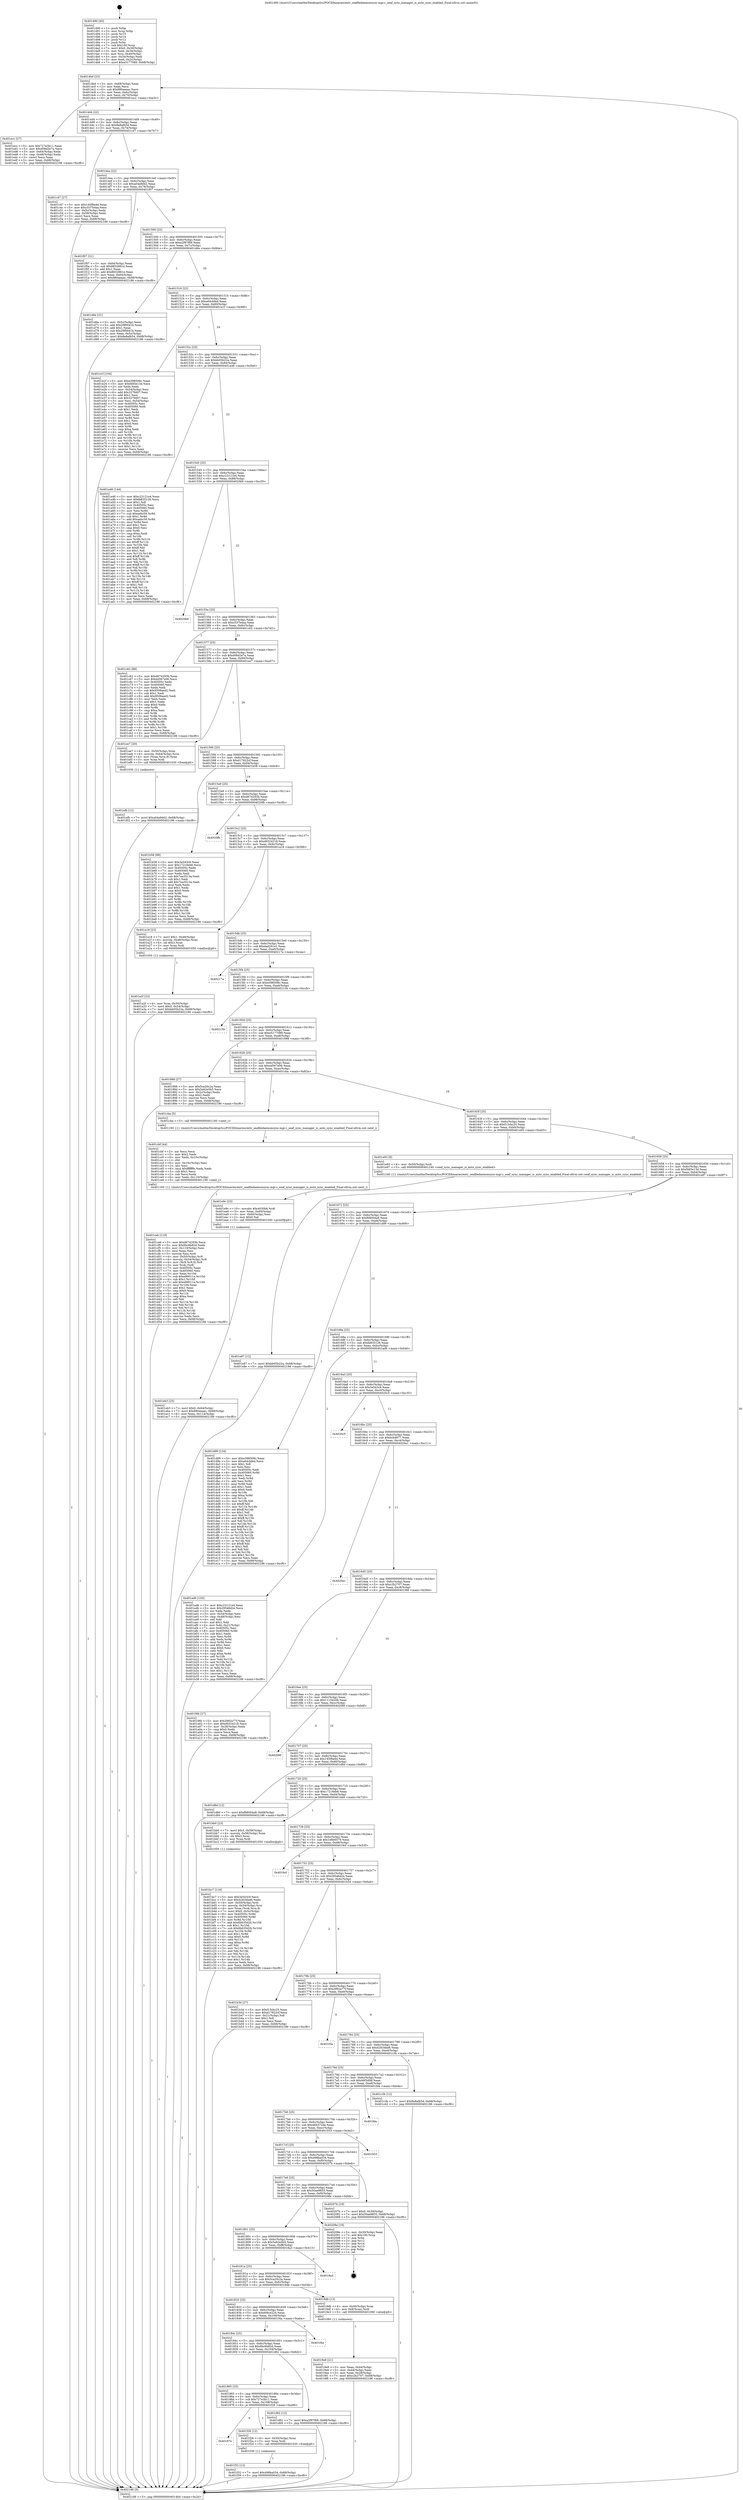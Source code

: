 digraph "0x401490" {
  label = "0x401490 (/mnt/c/Users/mathe/Desktop/tcc/POCII/binaries/extr_seafiledaemonsync-mgr.c_seaf_sync_manager_is_auto_sync_enabled_Final-ollvm.out::main(0))"
  labelloc = "t"
  node[shape=record]

  Entry [label="",width=0.3,height=0.3,shape=circle,fillcolor=black,style=filled]
  "0x4014bd" [label="{
     0x4014bd [23]\l
     | [instrs]\l
     &nbsp;&nbsp;0x4014bd \<+3\>: mov -0x68(%rbp),%eax\l
     &nbsp;&nbsp;0x4014c0 \<+2\>: mov %eax,%ecx\l
     &nbsp;&nbsp;0x4014c2 \<+6\>: sub $0x880aeaac,%ecx\l
     &nbsp;&nbsp;0x4014c8 \<+3\>: mov %eax,-0x6c(%rbp)\l
     &nbsp;&nbsp;0x4014cb \<+3\>: mov %ecx,-0x70(%rbp)\l
     &nbsp;&nbsp;0x4014ce \<+6\>: je 0000000000401ecc \<main+0xa3c\>\l
  }"]
  "0x401ecc" [label="{
     0x401ecc [27]\l
     | [instrs]\l
     &nbsp;&nbsp;0x401ecc \<+5\>: mov $0x727e3b11,%eax\l
     &nbsp;&nbsp;0x401ed1 \<+5\>: mov $0xd08d2e7a,%ecx\l
     &nbsp;&nbsp;0x401ed6 \<+3\>: mov -0x64(%rbp),%edx\l
     &nbsp;&nbsp;0x401ed9 \<+3\>: cmp -0x48(%rbp),%edx\l
     &nbsp;&nbsp;0x401edc \<+3\>: cmovl %ecx,%eax\l
     &nbsp;&nbsp;0x401edf \<+3\>: mov %eax,-0x68(%rbp)\l
     &nbsp;&nbsp;0x401ee2 \<+5\>: jmp 0000000000402186 \<main+0xcf6\>\l
  }"]
  "0x4014d4" [label="{
     0x4014d4 [22]\l
     | [instrs]\l
     &nbsp;&nbsp;0x4014d4 \<+5\>: jmp 00000000004014d9 \<main+0x49\>\l
     &nbsp;&nbsp;0x4014d9 \<+3\>: mov -0x6c(%rbp),%eax\l
     &nbsp;&nbsp;0x4014dc \<+5\>: sub $0x8e8afb54,%eax\l
     &nbsp;&nbsp;0x4014e1 \<+3\>: mov %eax,-0x74(%rbp)\l
     &nbsp;&nbsp;0x4014e4 \<+6\>: je 0000000000401c47 \<main+0x7b7\>\l
  }"]
  Exit [label="",width=0.3,height=0.3,shape=circle,fillcolor=black,style=filled,peripheries=2]
  "0x401c47" [label="{
     0x401c47 [27]\l
     | [instrs]\l
     &nbsp;&nbsp;0x401c47 \<+5\>: mov $0x145f9a4d,%eax\l
     &nbsp;&nbsp;0x401c4c \<+5\>: mov $0xc537b4aa,%ecx\l
     &nbsp;&nbsp;0x401c51 \<+3\>: mov -0x5c(%rbp),%edx\l
     &nbsp;&nbsp;0x401c54 \<+3\>: cmp -0x58(%rbp),%edx\l
     &nbsp;&nbsp;0x401c57 \<+3\>: cmovl %ecx,%eax\l
     &nbsp;&nbsp;0x401c5a \<+3\>: mov %eax,-0x68(%rbp)\l
     &nbsp;&nbsp;0x401c5d \<+5\>: jmp 0000000000402186 \<main+0xcf6\>\l
  }"]
  "0x4014ea" [label="{
     0x4014ea [22]\l
     | [instrs]\l
     &nbsp;&nbsp;0x4014ea \<+5\>: jmp 00000000004014ef \<main+0x5f\>\l
     &nbsp;&nbsp;0x4014ef \<+3\>: mov -0x6c(%rbp),%eax\l
     &nbsp;&nbsp;0x4014f2 \<+5\>: sub $0xa04a9d42,%eax\l
     &nbsp;&nbsp;0x4014f7 \<+3\>: mov %eax,-0x78(%rbp)\l
     &nbsp;&nbsp;0x4014fa \<+6\>: je 0000000000401f07 \<main+0xa77\>\l
  }"]
  "0x401f32" [label="{
     0x401f32 [12]\l
     | [instrs]\l
     &nbsp;&nbsp;0x401f32 \<+7\>: movl $0x498ba034,-0x68(%rbp)\l
     &nbsp;&nbsp;0x401f39 \<+5\>: jmp 0000000000402186 \<main+0xcf6\>\l
  }"]
  "0x401f07" [label="{
     0x401f07 [31]\l
     | [instrs]\l
     &nbsp;&nbsp;0x401f07 \<+3\>: mov -0x64(%rbp),%eax\l
     &nbsp;&nbsp;0x401f0a \<+5\>: sub $0x8832861e,%eax\l
     &nbsp;&nbsp;0x401f0f \<+3\>: add $0x1,%eax\l
     &nbsp;&nbsp;0x401f12 \<+5\>: add $0x8832861e,%eax\l
     &nbsp;&nbsp;0x401f17 \<+3\>: mov %eax,-0x64(%rbp)\l
     &nbsp;&nbsp;0x401f1a \<+7\>: movl $0x880aeaac,-0x68(%rbp)\l
     &nbsp;&nbsp;0x401f21 \<+5\>: jmp 0000000000402186 \<main+0xcf6\>\l
  }"]
  "0x401500" [label="{
     0x401500 [22]\l
     | [instrs]\l
     &nbsp;&nbsp;0x401500 \<+5\>: jmp 0000000000401505 \<main+0x75\>\l
     &nbsp;&nbsp;0x401505 \<+3\>: mov -0x6c(%rbp),%eax\l
     &nbsp;&nbsp;0x401508 \<+5\>: sub $0xa2f97f69,%eax\l
     &nbsp;&nbsp;0x40150d \<+3\>: mov %eax,-0x7c(%rbp)\l
     &nbsp;&nbsp;0x401510 \<+6\>: je 0000000000401d6e \<main+0x8de\>\l
  }"]
  "0x40187e" [label="{
     0x40187e\l
  }", style=dashed]
  "0x401d6e" [label="{
     0x401d6e [31]\l
     | [instrs]\l
     &nbsp;&nbsp;0x401d6e \<+3\>: mov -0x5c(%rbp),%eax\l
     &nbsp;&nbsp;0x401d71 \<+5\>: add $0x29f0041b,%eax\l
     &nbsp;&nbsp;0x401d76 \<+3\>: add $0x1,%eax\l
     &nbsp;&nbsp;0x401d79 \<+5\>: sub $0x29f0041b,%eax\l
     &nbsp;&nbsp;0x401d7e \<+3\>: mov %eax,-0x5c(%rbp)\l
     &nbsp;&nbsp;0x401d81 \<+7\>: movl $0x8e8afb54,-0x68(%rbp)\l
     &nbsp;&nbsp;0x401d88 \<+5\>: jmp 0000000000402186 \<main+0xcf6\>\l
  }"]
  "0x401516" [label="{
     0x401516 [22]\l
     | [instrs]\l
     &nbsp;&nbsp;0x401516 \<+5\>: jmp 000000000040151b \<main+0x8b\>\l
     &nbsp;&nbsp;0x40151b \<+3\>: mov -0x6c(%rbp),%eax\l
     &nbsp;&nbsp;0x40151e \<+5\>: sub $0xa64cbfed,%eax\l
     &nbsp;&nbsp;0x401523 \<+3\>: mov %eax,-0x80(%rbp)\l
     &nbsp;&nbsp;0x401526 \<+6\>: je 0000000000401e1f \<main+0x98f\>\l
  }"]
  "0x401f26" [label="{
     0x401f26 [12]\l
     | [instrs]\l
     &nbsp;&nbsp;0x401f26 \<+4\>: mov -0x50(%rbp),%rax\l
     &nbsp;&nbsp;0x401f2a \<+3\>: mov %rax,%rdi\l
     &nbsp;&nbsp;0x401f2d \<+5\>: call 0000000000401030 \<free@plt\>\l
     | [calls]\l
     &nbsp;&nbsp;0x401030 \{1\} (unknown)\l
  }"]
  "0x401e1f" [label="{
     0x401e1f [104]\l
     | [instrs]\l
     &nbsp;&nbsp;0x401e1f \<+5\>: mov $0xe398508c,%eax\l
     &nbsp;&nbsp;0x401e24 \<+5\>: mov $0xf485e13d,%ecx\l
     &nbsp;&nbsp;0x401e29 \<+2\>: xor %edx,%edx\l
     &nbsp;&nbsp;0x401e2b \<+3\>: mov -0x54(%rbp),%esi\l
     &nbsp;&nbsp;0x401e2e \<+6\>: add $0x3276607,%esi\l
     &nbsp;&nbsp;0x401e34 \<+3\>: add $0x1,%esi\l
     &nbsp;&nbsp;0x401e37 \<+6\>: sub $0x3276607,%esi\l
     &nbsp;&nbsp;0x401e3d \<+3\>: mov %esi,-0x54(%rbp)\l
     &nbsp;&nbsp;0x401e40 \<+7\>: mov 0x40505c,%esi\l
     &nbsp;&nbsp;0x401e47 \<+7\>: mov 0x405060,%edi\l
     &nbsp;&nbsp;0x401e4e \<+3\>: sub $0x1,%edx\l
     &nbsp;&nbsp;0x401e51 \<+3\>: mov %esi,%r8d\l
     &nbsp;&nbsp;0x401e54 \<+3\>: add %edx,%r8d\l
     &nbsp;&nbsp;0x401e57 \<+4\>: imul %r8d,%esi\l
     &nbsp;&nbsp;0x401e5b \<+3\>: and $0x1,%esi\l
     &nbsp;&nbsp;0x401e5e \<+3\>: cmp $0x0,%esi\l
     &nbsp;&nbsp;0x401e61 \<+4\>: sete %r9b\l
     &nbsp;&nbsp;0x401e65 \<+3\>: cmp $0xa,%edi\l
     &nbsp;&nbsp;0x401e68 \<+4\>: setl %r10b\l
     &nbsp;&nbsp;0x401e6c \<+3\>: mov %r9b,%r11b\l
     &nbsp;&nbsp;0x401e6f \<+3\>: and %r10b,%r11b\l
     &nbsp;&nbsp;0x401e72 \<+3\>: xor %r10b,%r9b\l
     &nbsp;&nbsp;0x401e75 \<+3\>: or %r9b,%r11b\l
     &nbsp;&nbsp;0x401e78 \<+4\>: test $0x1,%r11b\l
     &nbsp;&nbsp;0x401e7c \<+3\>: cmovne %ecx,%eax\l
     &nbsp;&nbsp;0x401e7f \<+3\>: mov %eax,-0x68(%rbp)\l
     &nbsp;&nbsp;0x401e82 \<+5\>: jmp 0000000000402186 \<main+0xcf6\>\l
  }"]
  "0x40152c" [label="{
     0x40152c [25]\l
     | [instrs]\l
     &nbsp;&nbsp;0x40152c \<+5\>: jmp 0000000000401531 \<main+0xa1\>\l
     &nbsp;&nbsp;0x401531 \<+3\>: mov -0x6c(%rbp),%eax\l
     &nbsp;&nbsp;0x401534 \<+5\>: sub $0xbb05b22a,%eax\l
     &nbsp;&nbsp;0x401539 \<+6\>: mov %eax,-0x84(%rbp)\l
     &nbsp;&nbsp;0x40153f \<+6\>: je 0000000000401a46 \<main+0x5b6\>\l
  }"]
  "0x401efb" [label="{
     0x401efb [12]\l
     | [instrs]\l
     &nbsp;&nbsp;0x401efb \<+7\>: movl $0xa04a9d42,-0x68(%rbp)\l
     &nbsp;&nbsp;0x401f02 \<+5\>: jmp 0000000000402186 \<main+0xcf6\>\l
  }"]
  "0x401a46" [label="{
     0x401a46 [144]\l
     | [instrs]\l
     &nbsp;&nbsp;0x401a46 \<+5\>: mov $0xc23121e4,%eax\l
     &nbsp;&nbsp;0x401a4b \<+5\>: mov $0xfa835128,%ecx\l
     &nbsp;&nbsp;0x401a50 \<+2\>: mov $0x1,%dl\l
     &nbsp;&nbsp;0x401a52 \<+7\>: mov 0x40505c,%esi\l
     &nbsp;&nbsp;0x401a59 \<+7\>: mov 0x405060,%edi\l
     &nbsp;&nbsp;0x401a60 \<+3\>: mov %esi,%r8d\l
     &nbsp;&nbsp;0x401a63 \<+7\>: sub $0xaebc59,%r8d\l
     &nbsp;&nbsp;0x401a6a \<+4\>: sub $0x1,%r8d\l
     &nbsp;&nbsp;0x401a6e \<+7\>: add $0xaebc59,%r8d\l
     &nbsp;&nbsp;0x401a75 \<+4\>: imul %r8d,%esi\l
     &nbsp;&nbsp;0x401a79 \<+3\>: and $0x1,%esi\l
     &nbsp;&nbsp;0x401a7c \<+3\>: cmp $0x0,%esi\l
     &nbsp;&nbsp;0x401a7f \<+4\>: sete %r9b\l
     &nbsp;&nbsp;0x401a83 \<+3\>: cmp $0xa,%edi\l
     &nbsp;&nbsp;0x401a86 \<+4\>: setl %r10b\l
     &nbsp;&nbsp;0x401a8a \<+3\>: mov %r9b,%r11b\l
     &nbsp;&nbsp;0x401a8d \<+4\>: xor $0xff,%r11b\l
     &nbsp;&nbsp;0x401a91 \<+3\>: mov %r10b,%bl\l
     &nbsp;&nbsp;0x401a94 \<+3\>: xor $0xff,%bl\l
     &nbsp;&nbsp;0x401a97 \<+3\>: xor $0x1,%dl\l
     &nbsp;&nbsp;0x401a9a \<+3\>: mov %r11b,%r14b\l
     &nbsp;&nbsp;0x401a9d \<+4\>: and $0xff,%r14b\l
     &nbsp;&nbsp;0x401aa1 \<+3\>: and %dl,%r9b\l
     &nbsp;&nbsp;0x401aa4 \<+3\>: mov %bl,%r15b\l
     &nbsp;&nbsp;0x401aa7 \<+4\>: and $0xff,%r15b\l
     &nbsp;&nbsp;0x401aab \<+3\>: and %dl,%r10b\l
     &nbsp;&nbsp;0x401aae \<+3\>: or %r9b,%r14b\l
     &nbsp;&nbsp;0x401ab1 \<+3\>: or %r10b,%r15b\l
     &nbsp;&nbsp;0x401ab4 \<+3\>: xor %r15b,%r14b\l
     &nbsp;&nbsp;0x401ab7 \<+3\>: or %bl,%r11b\l
     &nbsp;&nbsp;0x401aba \<+4\>: xor $0xff,%r11b\l
     &nbsp;&nbsp;0x401abe \<+3\>: or $0x1,%dl\l
     &nbsp;&nbsp;0x401ac1 \<+3\>: and %dl,%r11b\l
     &nbsp;&nbsp;0x401ac4 \<+3\>: or %r11b,%r14b\l
     &nbsp;&nbsp;0x401ac7 \<+4\>: test $0x1,%r14b\l
     &nbsp;&nbsp;0x401acb \<+3\>: cmovne %ecx,%eax\l
     &nbsp;&nbsp;0x401ace \<+3\>: mov %eax,-0x68(%rbp)\l
     &nbsp;&nbsp;0x401ad1 \<+5\>: jmp 0000000000402186 \<main+0xcf6\>\l
  }"]
  "0x401545" [label="{
     0x401545 [25]\l
     | [instrs]\l
     &nbsp;&nbsp;0x401545 \<+5\>: jmp 000000000040154a \<main+0xba\>\l
     &nbsp;&nbsp;0x40154a \<+3\>: mov -0x6c(%rbp),%eax\l
     &nbsp;&nbsp;0x40154d \<+5\>: sub $0xc23121e4,%eax\l
     &nbsp;&nbsp;0x401552 \<+6\>: mov %eax,-0x88(%rbp)\l
     &nbsp;&nbsp;0x401558 \<+6\>: je 00000000004020b9 \<main+0xc29\>\l
  }"]
  "0x401eb3" [label="{
     0x401eb3 [25]\l
     | [instrs]\l
     &nbsp;&nbsp;0x401eb3 \<+7\>: movl $0x0,-0x64(%rbp)\l
     &nbsp;&nbsp;0x401eba \<+7\>: movl $0x880aeaac,-0x68(%rbp)\l
     &nbsp;&nbsp;0x401ec1 \<+6\>: mov %eax,-0x114(%rbp)\l
     &nbsp;&nbsp;0x401ec7 \<+5\>: jmp 0000000000402186 \<main+0xcf6\>\l
  }"]
  "0x4020b9" [label="{
     0x4020b9\l
  }", style=dashed]
  "0x40155e" [label="{
     0x40155e [25]\l
     | [instrs]\l
     &nbsp;&nbsp;0x40155e \<+5\>: jmp 0000000000401563 \<main+0xd3\>\l
     &nbsp;&nbsp;0x401563 \<+3\>: mov -0x6c(%rbp),%eax\l
     &nbsp;&nbsp;0x401566 \<+5\>: sub $0xc537b4aa,%eax\l
     &nbsp;&nbsp;0x40156b \<+6\>: mov %eax,-0x8c(%rbp)\l
     &nbsp;&nbsp;0x401571 \<+6\>: je 0000000000401c62 \<main+0x7d2\>\l
  }"]
  "0x401e9c" [label="{
     0x401e9c [23]\l
     | [instrs]\l
     &nbsp;&nbsp;0x401e9c \<+10\>: movabs $0x4030b6,%rdi\l
     &nbsp;&nbsp;0x401ea6 \<+3\>: mov %eax,-0x60(%rbp)\l
     &nbsp;&nbsp;0x401ea9 \<+3\>: mov -0x60(%rbp),%esi\l
     &nbsp;&nbsp;0x401eac \<+2\>: mov $0x0,%al\l
     &nbsp;&nbsp;0x401eae \<+5\>: call 0000000000401040 \<printf@plt\>\l
     | [calls]\l
     &nbsp;&nbsp;0x401040 \{1\} (unknown)\l
  }"]
  "0x401c62" [label="{
     0x401c62 [88]\l
     | [instrs]\l
     &nbsp;&nbsp;0x401c62 \<+5\>: mov $0xd674293b,%eax\l
     &nbsp;&nbsp;0x401c67 \<+5\>: mov $0xed567e06,%ecx\l
     &nbsp;&nbsp;0x401c6c \<+7\>: mov 0x40505c,%edx\l
     &nbsp;&nbsp;0x401c73 \<+7\>: mov 0x405060,%esi\l
     &nbsp;&nbsp;0x401c7a \<+2\>: mov %edx,%edi\l
     &nbsp;&nbsp;0x401c7c \<+6\>: sub $0x9508aed2,%edi\l
     &nbsp;&nbsp;0x401c82 \<+3\>: sub $0x1,%edi\l
     &nbsp;&nbsp;0x401c85 \<+6\>: add $0x9508aed2,%edi\l
     &nbsp;&nbsp;0x401c8b \<+3\>: imul %edi,%edx\l
     &nbsp;&nbsp;0x401c8e \<+3\>: and $0x1,%edx\l
     &nbsp;&nbsp;0x401c91 \<+3\>: cmp $0x0,%edx\l
     &nbsp;&nbsp;0x401c94 \<+4\>: sete %r8b\l
     &nbsp;&nbsp;0x401c98 \<+3\>: cmp $0xa,%esi\l
     &nbsp;&nbsp;0x401c9b \<+4\>: setl %r9b\l
     &nbsp;&nbsp;0x401c9f \<+3\>: mov %r8b,%r10b\l
     &nbsp;&nbsp;0x401ca2 \<+3\>: and %r9b,%r10b\l
     &nbsp;&nbsp;0x401ca5 \<+3\>: xor %r9b,%r8b\l
     &nbsp;&nbsp;0x401ca8 \<+3\>: or %r8b,%r10b\l
     &nbsp;&nbsp;0x401cab \<+4\>: test $0x1,%r10b\l
     &nbsp;&nbsp;0x401caf \<+3\>: cmovne %ecx,%eax\l
     &nbsp;&nbsp;0x401cb2 \<+3\>: mov %eax,-0x68(%rbp)\l
     &nbsp;&nbsp;0x401cb5 \<+5\>: jmp 0000000000402186 \<main+0xcf6\>\l
  }"]
  "0x401577" [label="{
     0x401577 [25]\l
     | [instrs]\l
     &nbsp;&nbsp;0x401577 \<+5\>: jmp 000000000040157c \<main+0xec\>\l
     &nbsp;&nbsp;0x40157c \<+3\>: mov -0x6c(%rbp),%eax\l
     &nbsp;&nbsp;0x40157f \<+5\>: sub $0xd08d2e7a,%eax\l
     &nbsp;&nbsp;0x401584 \<+6\>: mov %eax,-0x90(%rbp)\l
     &nbsp;&nbsp;0x40158a \<+6\>: je 0000000000401ee7 \<main+0xa57\>\l
  }"]
  "0x401865" [label="{
     0x401865 [25]\l
     | [instrs]\l
     &nbsp;&nbsp;0x401865 \<+5\>: jmp 000000000040186a \<main+0x3da\>\l
     &nbsp;&nbsp;0x40186a \<+3\>: mov -0x6c(%rbp),%eax\l
     &nbsp;&nbsp;0x40186d \<+5\>: sub $0x727e3b11,%eax\l
     &nbsp;&nbsp;0x401872 \<+6\>: mov %eax,-0x108(%rbp)\l
     &nbsp;&nbsp;0x401878 \<+6\>: je 0000000000401f26 \<main+0xa96\>\l
  }"]
  "0x401ee7" [label="{
     0x401ee7 [20]\l
     | [instrs]\l
     &nbsp;&nbsp;0x401ee7 \<+4\>: mov -0x50(%rbp),%rax\l
     &nbsp;&nbsp;0x401eeb \<+4\>: movslq -0x64(%rbp),%rcx\l
     &nbsp;&nbsp;0x401eef \<+4\>: mov (%rax,%rcx,8),%rax\l
     &nbsp;&nbsp;0x401ef3 \<+3\>: mov %rax,%rdi\l
     &nbsp;&nbsp;0x401ef6 \<+5\>: call 0000000000401030 \<free@plt\>\l
     | [calls]\l
     &nbsp;&nbsp;0x401030 \{1\} (unknown)\l
  }"]
  "0x401590" [label="{
     0x401590 [25]\l
     | [instrs]\l
     &nbsp;&nbsp;0x401590 \<+5\>: jmp 0000000000401595 \<main+0x105\>\l
     &nbsp;&nbsp;0x401595 \<+3\>: mov -0x6c(%rbp),%eax\l
     &nbsp;&nbsp;0x401598 \<+5\>: sub $0xd17822cf,%eax\l
     &nbsp;&nbsp;0x40159d \<+6\>: mov %eax,-0x94(%rbp)\l
     &nbsp;&nbsp;0x4015a3 \<+6\>: je 0000000000401b58 \<main+0x6c8\>\l
  }"]
  "0x401d62" [label="{
     0x401d62 [12]\l
     | [instrs]\l
     &nbsp;&nbsp;0x401d62 \<+7\>: movl $0xa2f97f69,-0x68(%rbp)\l
     &nbsp;&nbsp;0x401d69 \<+5\>: jmp 0000000000402186 \<main+0xcf6\>\l
  }"]
  "0x401b58" [label="{
     0x401b58 [88]\l
     | [instrs]\l
     &nbsp;&nbsp;0x401b58 \<+5\>: mov $0x3e543c9,%eax\l
     &nbsp;&nbsp;0x401b5d \<+5\>: mov $0x17216eb6,%ecx\l
     &nbsp;&nbsp;0x401b62 \<+7\>: mov 0x40505c,%edx\l
     &nbsp;&nbsp;0x401b69 \<+7\>: mov 0x405060,%esi\l
     &nbsp;&nbsp;0x401b70 \<+2\>: mov %edx,%edi\l
     &nbsp;&nbsp;0x401b72 \<+6\>: sub $0x7ea3513a,%edi\l
     &nbsp;&nbsp;0x401b78 \<+3\>: sub $0x1,%edi\l
     &nbsp;&nbsp;0x401b7b \<+6\>: add $0x7ea3513a,%edi\l
     &nbsp;&nbsp;0x401b81 \<+3\>: imul %edi,%edx\l
     &nbsp;&nbsp;0x401b84 \<+3\>: and $0x1,%edx\l
     &nbsp;&nbsp;0x401b87 \<+3\>: cmp $0x0,%edx\l
     &nbsp;&nbsp;0x401b8a \<+4\>: sete %r8b\l
     &nbsp;&nbsp;0x401b8e \<+3\>: cmp $0xa,%esi\l
     &nbsp;&nbsp;0x401b91 \<+4\>: setl %r9b\l
     &nbsp;&nbsp;0x401b95 \<+3\>: mov %r8b,%r10b\l
     &nbsp;&nbsp;0x401b98 \<+3\>: and %r9b,%r10b\l
     &nbsp;&nbsp;0x401b9b \<+3\>: xor %r9b,%r8b\l
     &nbsp;&nbsp;0x401b9e \<+3\>: or %r8b,%r10b\l
     &nbsp;&nbsp;0x401ba1 \<+4\>: test $0x1,%r10b\l
     &nbsp;&nbsp;0x401ba5 \<+3\>: cmovne %ecx,%eax\l
     &nbsp;&nbsp;0x401ba8 \<+3\>: mov %eax,-0x68(%rbp)\l
     &nbsp;&nbsp;0x401bab \<+5\>: jmp 0000000000402186 \<main+0xcf6\>\l
  }"]
  "0x4015a9" [label="{
     0x4015a9 [25]\l
     | [instrs]\l
     &nbsp;&nbsp;0x4015a9 \<+5\>: jmp 00000000004015ae \<main+0x11e\>\l
     &nbsp;&nbsp;0x4015ae \<+3\>: mov -0x6c(%rbp),%eax\l
     &nbsp;&nbsp;0x4015b1 \<+5\>: sub $0xd674293b,%eax\l
     &nbsp;&nbsp;0x4015b6 \<+6\>: mov %eax,-0x98(%rbp)\l
     &nbsp;&nbsp;0x4015bc \<+6\>: je 00000000004020fb \<main+0xc6b\>\l
  }"]
  "0x40184c" [label="{
     0x40184c [25]\l
     | [instrs]\l
     &nbsp;&nbsp;0x40184c \<+5\>: jmp 0000000000401851 \<main+0x3c1\>\l
     &nbsp;&nbsp;0x401851 \<+3\>: mov -0x6c(%rbp),%eax\l
     &nbsp;&nbsp;0x401854 \<+5\>: sub $0x6bc6b82d,%eax\l
     &nbsp;&nbsp;0x401859 \<+6\>: mov %eax,-0x104(%rbp)\l
     &nbsp;&nbsp;0x40185f \<+6\>: je 0000000000401d62 \<main+0x8d2\>\l
  }"]
  "0x4020fb" [label="{
     0x4020fb\l
  }", style=dashed]
  "0x4015c2" [label="{
     0x4015c2 [25]\l
     | [instrs]\l
     &nbsp;&nbsp;0x4015c2 \<+5\>: jmp 00000000004015c7 \<main+0x137\>\l
     &nbsp;&nbsp;0x4015c7 \<+3\>: mov -0x6c(%rbp),%eax\l
     &nbsp;&nbsp;0x4015ca \<+5\>: sub $0xd9324218,%eax\l
     &nbsp;&nbsp;0x4015cf \<+6\>: mov %eax,-0x9c(%rbp)\l
     &nbsp;&nbsp;0x4015d5 \<+6\>: je 0000000000401a18 \<main+0x588\>\l
  }"]
  "0x401f4a" [label="{
     0x401f4a\l
  }", style=dashed]
  "0x401a18" [label="{
     0x401a18 [23]\l
     | [instrs]\l
     &nbsp;&nbsp;0x401a18 \<+7\>: movl $0x1,-0x48(%rbp)\l
     &nbsp;&nbsp;0x401a1f \<+4\>: movslq -0x48(%rbp),%rax\l
     &nbsp;&nbsp;0x401a23 \<+4\>: shl $0x3,%rax\l
     &nbsp;&nbsp;0x401a27 \<+3\>: mov %rax,%rdi\l
     &nbsp;&nbsp;0x401a2a \<+5\>: call 0000000000401050 \<malloc@plt\>\l
     | [calls]\l
     &nbsp;&nbsp;0x401050 \{1\} (unknown)\l
  }"]
  "0x4015db" [label="{
     0x4015db [25]\l
     | [instrs]\l
     &nbsp;&nbsp;0x4015db \<+5\>: jmp 00000000004015e0 \<main+0x150\>\l
     &nbsp;&nbsp;0x4015e0 \<+3\>: mov -0x6c(%rbp),%eax\l
     &nbsp;&nbsp;0x4015e3 \<+5\>: sub $0xdad291e1,%eax\l
     &nbsp;&nbsp;0x4015e8 \<+6\>: mov %eax,-0xa0(%rbp)\l
     &nbsp;&nbsp;0x4015ee \<+6\>: je 000000000040217a \<main+0xcea\>\l
  }"]
  "0x401ceb" [label="{
     0x401ceb [119]\l
     | [instrs]\l
     &nbsp;&nbsp;0x401ceb \<+5\>: mov $0xd674293b,%ecx\l
     &nbsp;&nbsp;0x401cf0 \<+5\>: mov $0x6bc6b82d,%edx\l
     &nbsp;&nbsp;0x401cf5 \<+6\>: mov -0x110(%rbp),%esi\l
     &nbsp;&nbsp;0x401cfb \<+3\>: imul %eax,%esi\l
     &nbsp;&nbsp;0x401cfe \<+3\>: movslq %esi,%rdi\l
     &nbsp;&nbsp;0x401d01 \<+4\>: mov -0x50(%rbp),%r8\l
     &nbsp;&nbsp;0x401d05 \<+4\>: movslq -0x54(%rbp),%r9\l
     &nbsp;&nbsp;0x401d09 \<+4\>: mov (%r8,%r9,8),%r8\l
     &nbsp;&nbsp;0x401d0d \<+3\>: mov %rdi,(%r8)\l
     &nbsp;&nbsp;0x401d10 \<+7\>: mov 0x40505c,%eax\l
     &nbsp;&nbsp;0x401d17 \<+7\>: mov 0x405060,%esi\l
     &nbsp;&nbsp;0x401d1e \<+3\>: mov %eax,%r10d\l
     &nbsp;&nbsp;0x401d21 \<+7\>: sub $0xe99011a,%r10d\l
     &nbsp;&nbsp;0x401d28 \<+4\>: sub $0x1,%r10d\l
     &nbsp;&nbsp;0x401d2c \<+7\>: add $0xe99011a,%r10d\l
     &nbsp;&nbsp;0x401d33 \<+4\>: imul %r10d,%eax\l
     &nbsp;&nbsp;0x401d37 \<+3\>: and $0x1,%eax\l
     &nbsp;&nbsp;0x401d3a \<+3\>: cmp $0x0,%eax\l
     &nbsp;&nbsp;0x401d3d \<+4\>: sete %r11b\l
     &nbsp;&nbsp;0x401d41 \<+3\>: cmp $0xa,%esi\l
     &nbsp;&nbsp;0x401d44 \<+3\>: setl %bl\l
     &nbsp;&nbsp;0x401d47 \<+3\>: mov %r11b,%r14b\l
     &nbsp;&nbsp;0x401d4a \<+3\>: and %bl,%r14b\l
     &nbsp;&nbsp;0x401d4d \<+3\>: xor %bl,%r11b\l
     &nbsp;&nbsp;0x401d50 \<+3\>: or %r11b,%r14b\l
     &nbsp;&nbsp;0x401d53 \<+4\>: test $0x1,%r14b\l
     &nbsp;&nbsp;0x401d57 \<+3\>: cmovne %edx,%ecx\l
     &nbsp;&nbsp;0x401d5a \<+3\>: mov %ecx,-0x68(%rbp)\l
     &nbsp;&nbsp;0x401d5d \<+5\>: jmp 0000000000402186 \<main+0xcf6\>\l
  }"]
  "0x40217a" [label="{
     0x40217a\l
  }", style=dashed]
  "0x4015f4" [label="{
     0x4015f4 [25]\l
     | [instrs]\l
     &nbsp;&nbsp;0x4015f4 \<+5\>: jmp 00000000004015f9 \<main+0x169\>\l
     &nbsp;&nbsp;0x4015f9 \<+3\>: mov -0x6c(%rbp),%eax\l
     &nbsp;&nbsp;0x4015fc \<+5\>: sub $0xe398508c,%eax\l
     &nbsp;&nbsp;0x401601 \<+6\>: mov %eax,-0xa4(%rbp)\l
     &nbsp;&nbsp;0x401607 \<+6\>: je 000000000040215b \<main+0xccb\>\l
  }"]
  "0x401cbf" [label="{
     0x401cbf [44]\l
     | [instrs]\l
     &nbsp;&nbsp;0x401cbf \<+2\>: xor %ecx,%ecx\l
     &nbsp;&nbsp;0x401cc1 \<+5\>: mov $0x2,%edx\l
     &nbsp;&nbsp;0x401cc6 \<+6\>: mov %edx,-0x10c(%rbp)\l
     &nbsp;&nbsp;0x401ccc \<+1\>: cltd\l
     &nbsp;&nbsp;0x401ccd \<+6\>: mov -0x10c(%rbp),%esi\l
     &nbsp;&nbsp;0x401cd3 \<+2\>: idiv %esi\l
     &nbsp;&nbsp;0x401cd5 \<+6\>: imul $0xfffffffe,%edx,%edx\l
     &nbsp;&nbsp;0x401cdb \<+3\>: sub $0x1,%ecx\l
     &nbsp;&nbsp;0x401cde \<+2\>: sub %ecx,%edx\l
     &nbsp;&nbsp;0x401ce0 \<+6\>: mov %edx,-0x110(%rbp)\l
     &nbsp;&nbsp;0x401ce6 \<+5\>: call 0000000000401160 \<next_i\>\l
     | [calls]\l
     &nbsp;&nbsp;0x401160 \{1\} (/mnt/c/Users/mathe/Desktop/tcc/POCII/binaries/extr_seafiledaemonsync-mgr.c_seaf_sync_manager_is_auto_sync_enabled_Final-ollvm.out::next_i)\l
  }"]
  "0x40215b" [label="{
     0x40215b\l
  }", style=dashed]
  "0x40160d" [label="{
     0x40160d [25]\l
     | [instrs]\l
     &nbsp;&nbsp;0x40160d \<+5\>: jmp 0000000000401612 \<main+0x182\>\l
     &nbsp;&nbsp;0x401612 \<+3\>: mov -0x6c(%rbp),%eax\l
     &nbsp;&nbsp;0x401615 \<+5\>: sub $0xe5177089,%eax\l
     &nbsp;&nbsp;0x40161a \<+6\>: mov %eax,-0xa8(%rbp)\l
     &nbsp;&nbsp;0x401620 \<+6\>: je 0000000000401888 \<main+0x3f8\>\l
  }"]
  "0x401bc7" [label="{
     0x401bc7 [116]\l
     | [instrs]\l
     &nbsp;&nbsp;0x401bc7 \<+5\>: mov $0x3e543c9,%ecx\l
     &nbsp;&nbsp;0x401bcc \<+5\>: mov $0x42634bd6,%edx\l
     &nbsp;&nbsp;0x401bd1 \<+4\>: mov -0x50(%rbp),%rdi\l
     &nbsp;&nbsp;0x401bd5 \<+4\>: movslq -0x54(%rbp),%rsi\l
     &nbsp;&nbsp;0x401bd9 \<+4\>: mov %rax,(%rdi,%rsi,8)\l
     &nbsp;&nbsp;0x401bdd \<+7\>: movl $0x0,-0x5c(%rbp)\l
     &nbsp;&nbsp;0x401be4 \<+8\>: mov 0x40505c,%r8d\l
     &nbsp;&nbsp;0x401bec \<+8\>: mov 0x405060,%r9d\l
     &nbsp;&nbsp;0x401bf4 \<+3\>: mov %r8d,%r10d\l
     &nbsp;&nbsp;0x401bf7 \<+7\>: add $0x6b635d2b,%r10d\l
     &nbsp;&nbsp;0x401bfe \<+4\>: sub $0x1,%r10d\l
     &nbsp;&nbsp;0x401c02 \<+7\>: sub $0x6b635d2b,%r10d\l
     &nbsp;&nbsp;0x401c09 \<+4\>: imul %r10d,%r8d\l
     &nbsp;&nbsp;0x401c0d \<+4\>: and $0x1,%r8d\l
     &nbsp;&nbsp;0x401c11 \<+4\>: cmp $0x0,%r8d\l
     &nbsp;&nbsp;0x401c15 \<+4\>: sete %r11b\l
     &nbsp;&nbsp;0x401c19 \<+4\>: cmp $0xa,%r9d\l
     &nbsp;&nbsp;0x401c1d \<+3\>: setl %bl\l
     &nbsp;&nbsp;0x401c20 \<+3\>: mov %r11b,%r14b\l
     &nbsp;&nbsp;0x401c23 \<+3\>: and %bl,%r14b\l
     &nbsp;&nbsp;0x401c26 \<+3\>: xor %bl,%r11b\l
     &nbsp;&nbsp;0x401c29 \<+3\>: or %r11b,%r14b\l
     &nbsp;&nbsp;0x401c2c \<+4\>: test $0x1,%r14b\l
     &nbsp;&nbsp;0x401c30 \<+3\>: cmovne %edx,%ecx\l
     &nbsp;&nbsp;0x401c33 \<+3\>: mov %ecx,-0x68(%rbp)\l
     &nbsp;&nbsp;0x401c36 \<+5\>: jmp 0000000000402186 \<main+0xcf6\>\l
  }"]
  "0x401888" [label="{
     0x401888 [27]\l
     | [instrs]\l
     &nbsp;&nbsp;0x401888 \<+5\>: mov $0x5ca20c2a,%eax\l
     &nbsp;&nbsp;0x40188d \<+5\>: mov $0x5a62e5b5,%ecx\l
     &nbsp;&nbsp;0x401892 \<+3\>: mov -0x2c(%rbp),%edx\l
     &nbsp;&nbsp;0x401895 \<+3\>: cmp $0x2,%edx\l
     &nbsp;&nbsp;0x401898 \<+3\>: cmovne %ecx,%eax\l
     &nbsp;&nbsp;0x40189b \<+3\>: mov %eax,-0x68(%rbp)\l
     &nbsp;&nbsp;0x40189e \<+5\>: jmp 0000000000402186 \<main+0xcf6\>\l
  }"]
  "0x401626" [label="{
     0x401626 [25]\l
     | [instrs]\l
     &nbsp;&nbsp;0x401626 \<+5\>: jmp 000000000040162b \<main+0x19b\>\l
     &nbsp;&nbsp;0x40162b \<+3\>: mov -0x6c(%rbp),%eax\l
     &nbsp;&nbsp;0x40162e \<+5\>: sub $0xed567e06,%eax\l
     &nbsp;&nbsp;0x401633 \<+6\>: mov %eax,-0xac(%rbp)\l
     &nbsp;&nbsp;0x401639 \<+6\>: je 0000000000401cba \<main+0x82a\>\l
  }"]
  "0x402186" [label="{
     0x402186 [5]\l
     | [instrs]\l
     &nbsp;&nbsp;0x402186 \<+5\>: jmp 00000000004014bd \<main+0x2d\>\l
  }"]
  "0x401490" [label="{
     0x401490 [45]\l
     | [instrs]\l
     &nbsp;&nbsp;0x401490 \<+1\>: push %rbp\l
     &nbsp;&nbsp;0x401491 \<+3\>: mov %rsp,%rbp\l
     &nbsp;&nbsp;0x401494 \<+2\>: push %r15\l
     &nbsp;&nbsp;0x401496 \<+2\>: push %r14\l
     &nbsp;&nbsp;0x401498 \<+2\>: push %r12\l
     &nbsp;&nbsp;0x40149a \<+1\>: push %rbx\l
     &nbsp;&nbsp;0x40149b \<+7\>: sub $0x100,%rsp\l
     &nbsp;&nbsp;0x4014a2 \<+7\>: movl $0x0,-0x30(%rbp)\l
     &nbsp;&nbsp;0x4014a9 \<+3\>: mov %edi,-0x34(%rbp)\l
     &nbsp;&nbsp;0x4014ac \<+4\>: mov %rsi,-0x40(%rbp)\l
     &nbsp;&nbsp;0x4014b0 \<+3\>: mov -0x34(%rbp),%edi\l
     &nbsp;&nbsp;0x4014b3 \<+3\>: mov %edi,-0x2c(%rbp)\l
     &nbsp;&nbsp;0x4014b6 \<+7\>: movl $0xe5177089,-0x68(%rbp)\l
  }"]
  "0x401a2f" [label="{
     0x401a2f [23]\l
     | [instrs]\l
     &nbsp;&nbsp;0x401a2f \<+4\>: mov %rax,-0x50(%rbp)\l
     &nbsp;&nbsp;0x401a33 \<+7\>: movl $0x0,-0x54(%rbp)\l
     &nbsp;&nbsp;0x401a3a \<+7\>: movl $0xbb05b22a,-0x68(%rbp)\l
     &nbsp;&nbsp;0x401a41 \<+5\>: jmp 0000000000402186 \<main+0xcf6\>\l
  }"]
  "0x401cba" [label="{
     0x401cba [5]\l
     | [instrs]\l
     &nbsp;&nbsp;0x401cba \<+5\>: call 0000000000401160 \<next_i\>\l
     | [calls]\l
     &nbsp;&nbsp;0x401160 \{1\} (/mnt/c/Users/mathe/Desktop/tcc/POCII/binaries/extr_seafiledaemonsync-mgr.c_seaf_sync_manager_is_auto_sync_enabled_Final-ollvm.out::next_i)\l
  }"]
  "0x40163f" [label="{
     0x40163f [25]\l
     | [instrs]\l
     &nbsp;&nbsp;0x40163f \<+5\>: jmp 0000000000401644 \<main+0x1b4\>\l
     &nbsp;&nbsp;0x401644 \<+3\>: mov -0x6c(%rbp),%eax\l
     &nbsp;&nbsp;0x401647 \<+5\>: sub $0xf13cbc25,%eax\l
     &nbsp;&nbsp;0x40164c \<+6\>: mov %eax,-0xb0(%rbp)\l
     &nbsp;&nbsp;0x401652 \<+6\>: je 0000000000401e93 \<main+0xa03\>\l
  }"]
  "0x4019e8" [label="{
     0x4019e8 [21]\l
     | [instrs]\l
     &nbsp;&nbsp;0x4019e8 \<+3\>: mov %eax,-0x44(%rbp)\l
     &nbsp;&nbsp;0x4019eb \<+3\>: mov -0x44(%rbp),%eax\l
     &nbsp;&nbsp;0x4019ee \<+3\>: mov %eax,-0x28(%rbp)\l
     &nbsp;&nbsp;0x4019f1 \<+7\>: movl $0xc2b2707,-0x68(%rbp)\l
     &nbsp;&nbsp;0x4019f8 \<+5\>: jmp 0000000000402186 \<main+0xcf6\>\l
  }"]
  "0x401e93" [label="{
     0x401e93 [9]\l
     | [instrs]\l
     &nbsp;&nbsp;0x401e93 \<+4\>: mov -0x50(%rbp),%rdi\l
     &nbsp;&nbsp;0x401e97 \<+5\>: call 0000000000401240 \<seaf_sync_manager_is_auto_sync_enabled\>\l
     | [calls]\l
     &nbsp;&nbsp;0x401240 \{1\} (/mnt/c/Users/mathe/Desktop/tcc/POCII/binaries/extr_seafiledaemonsync-mgr.c_seaf_sync_manager_is_auto_sync_enabled_Final-ollvm.out::seaf_sync_manager_is_auto_sync_enabled)\l
  }"]
  "0x401658" [label="{
     0x401658 [25]\l
     | [instrs]\l
     &nbsp;&nbsp;0x401658 \<+5\>: jmp 000000000040165d \<main+0x1cd\>\l
     &nbsp;&nbsp;0x40165d \<+3\>: mov -0x6c(%rbp),%eax\l
     &nbsp;&nbsp;0x401660 \<+5\>: sub $0xf485e13d,%eax\l
     &nbsp;&nbsp;0x401665 \<+6\>: mov %eax,-0xb4(%rbp)\l
     &nbsp;&nbsp;0x40166b \<+6\>: je 0000000000401e87 \<main+0x9f7\>\l
  }"]
  "0x401833" [label="{
     0x401833 [25]\l
     | [instrs]\l
     &nbsp;&nbsp;0x401833 \<+5\>: jmp 0000000000401838 \<main+0x3a8\>\l
     &nbsp;&nbsp;0x401838 \<+3\>: mov -0x6c(%rbp),%eax\l
     &nbsp;&nbsp;0x40183b \<+5\>: sub $0x606ce224,%eax\l
     &nbsp;&nbsp;0x401840 \<+6\>: mov %eax,-0x100(%rbp)\l
     &nbsp;&nbsp;0x401846 \<+6\>: je 0000000000401f4a \<main+0xaba\>\l
  }"]
  "0x401e87" [label="{
     0x401e87 [12]\l
     | [instrs]\l
     &nbsp;&nbsp;0x401e87 \<+7\>: movl $0xbb05b22a,-0x68(%rbp)\l
     &nbsp;&nbsp;0x401e8e \<+5\>: jmp 0000000000402186 \<main+0xcf6\>\l
  }"]
  "0x401671" [label="{
     0x401671 [25]\l
     | [instrs]\l
     &nbsp;&nbsp;0x401671 \<+5\>: jmp 0000000000401676 \<main+0x1e6\>\l
     &nbsp;&nbsp;0x401676 \<+3\>: mov -0x6c(%rbp),%eax\l
     &nbsp;&nbsp;0x401679 \<+5\>: sub $0xf68004a9,%eax\l
     &nbsp;&nbsp;0x40167e \<+6\>: mov %eax,-0xb8(%rbp)\l
     &nbsp;&nbsp;0x401684 \<+6\>: je 0000000000401d99 \<main+0x909\>\l
  }"]
  "0x4019db" [label="{
     0x4019db [13]\l
     | [instrs]\l
     &nbsp;&nbsp;0x4019db \<+4\>: mov -0x40(%rbp),%rax\l
     &nbsp;&nbsp;0x4019df \<+4\>: mov 0x8(%rax),%rdi\l
     &nbsp;&nbsp;0x4019e3 \<+5\>: call 0000000000401060 \<atoi@plt\>\l
     | [calls]\l
     &nbsp;&nbsp;0x401060 \{1\} (unknown)\l
  }"]
  "0x401d99" [label="{
     0x401d99 [134]\l
     | [instrs]\l
     &nbsp;&nbsp;0x401d99 \<+5\>: mov $0xe398508c,%eax\l
     &nbsp;&nbsp;0x401d9e \<+5\>: mov $0xa64cbfed,%ecx\l
     &nbsp;&nbsp;0x401da3 \<+2\>: mov $0x1,%dl\l
     &nbsp;&nbsp;0x401da5 \<+2\>: xor %esi,%esi\l
     &nbsp;&nbsp;0x401da7 \<+7\>: mov 0x40505c,%edi\l
     &nbsp;&nbsp;0x401dae \<+8\>: mov 0x405060,%r8d\l
     &nbsp;&nbsp;0x401db6 \<+3\>: sub $0x1,%esi\l
     &nbsp;&nbsp;0x401db9 \<+3\>: mov %edi,%r9d\l
     &nbsp;&nbsp;0x401dbc \<+3\>: add %esi,%r9d\l
     &nbsp;&nbsp;0x401dbf \<+4\>: imul %r9d,%edi\l
     &nbsp;&nbsp;0x401dc3 \<+3\>: and $0x1,%edi\l
     &nbsp;&nbsp;0x401dc6 \<+3\>: cmp $0x0,%edi\l
     &nbsp;&nbsp;0x401dc9 \<+4\>: sete %r10b\l
     &nbsp;&nbsp;0x401dcd \<+4\>: cmp $0xa,%r8d\l
     &nbsp;&nbsp;0x401dd1 \<+4\>: setl %r11b\l
     &nbsp;&nbsp;0x401dd5 \<+3\>: mov %r10b,%bl\l
     &nbsp;&nbsp;0x401dd8 \<+3\>: xor $0xff,%bl\l
     &nbsp;&nbsp;0x401ddb \<+3\>: mov %r11b,%r14b\l
     &nbsp;&nbsp;0x401dde \<+4\>: xor $0xff,%r14b\l
     &nbsp;&nbsp;0x401de2 \<+3\>: xor $0x1,%dl\l
     &nbsp;&nbsp;0x401de5 \<+3\>: mov %bl,%r15b\l
     &nbsp;&nbsp;0x401de8 \<+4\>: and $0xff,%r15b\l
     &nbsp;&nbsp;0x401dec \<+3\>: and %dl,%r10b\l
     &nbsp;&nbsp;0x401def \<+3\>: mov %r14b,%r12b\l
     &nbsp;&nbsp;0x401df2 \<+4\>: and $0xff,%r12b\l
     &nbsp;&nbsp;0x401df6 \<+3\>: and %dl,%r11b\l
     &nbsp;&nbsp;0x401df9 \<+3\>: or %r10b,%r15b\l
     &nbsp;&nbsp;0x401dfc \<+3\>: or %r11b,%r12b\l
     &nbsp;&nbsp;0x401dff \<+3\>: xor %r12b,%r15b\l
     &nbsp;&nbsp;0x401e02 \<+3\>: or %r14b,%bl\l
     &nbsp;&nbsp;0x401e05 \<+3\>: xor $0xff,%bl\l
     &nbsp;&nbsp;0x401e08 \<+3\>: or $0x1,%dl\l
     &nbsp;&nbsp;0x401e0b \<+2\>: and %dl,%bl\l
     &nbsp;&nbsp;0x401e0d \<+3\>: or %bl,%r15b\l
     &nbsp;&nbsp;0x401e10 \<+4\>: test $0x1,%r15b\l
     &nbsp;&nbsp;0x401e14 \<+3\>: cmovne %ecx,%eax\l
     &nbsp;&nbsp;0x401e17 \<+3\>: mov %eax,-0x68(%rbp)\l
     &nbsp;&nbsp;0x401e1a \<+5\>: jmp 0000000000402186 \<main+0xcf6\>\l
  }"]
  "0x40168a" [label="{
     0x40168a [25]\l
     | [instrs]\l
     &nbsp;&nbsp;0x40168a \<+5\>: jmp 000000000040168f \<main+0x1ff\>\l
     &nbsp;&nbsp;0x40168f \<+3\>: mov -0x6c(%rbp),%eax\l
     &nbsp;&nbsp;0x401692 \<+5\>: sub $0xfa835128,%eax\l
     &nbsp;&nbsp;0x401697 \<+6\>: mov %eax,-0xbc(%rbp)\l
     &nbsp;&nbsp;0x40169d \<+6\>: je 0000000000401ad6 \<main+0x646\>\l
  }"]
  "0x40181a" [label="{
     0x40181a [25]\l
     | [instrs]\l
     &nbsp;&nbsp;0x40181a \<+5\>: jmp 000000000040181f \<main+0x38f\>\l
     &nbsp;&nbsp;0x40181f \<+3\>: mov -0x6c(%rbp),%eax\l
     &nbsp;&nbsp;0x401822 \<+5\>: sub $0x5ca20c2a,%eax\l
     &nbsp;&nbsp;0x401827 \<+6\>: mov %eax,-0xfc(%rbp)\l
     &nbsp;&nbsp;0x40182d \<+6\>: je 00000000004019db \<main+0x54b\>\l
  }"]
  "0x401ad6" [label="{
     0x401ad6 [103]\l
     | [instrs]\l
     &nbsp;&nbsp;0x401ad6 \<+5\>: mov $0xc23121e4,%eax\l
     &nbsp;&nbsp;0x401adb \<+5\>: mov $0x29546d2e,%ecx\l
     &nbsp;&nbsp;0x401ae0 \<+2\>: xor %edx,%edx\l
     &nbsp;&nbsp;0x401ae2 \<+3\>: mov -0x54(%rbp),%esi\l
     &nbsp;&nbsp;0x401ae5 \<+3\>: cmp -0x48(%rbp),%esi\l
     &nbsp;&nbsp;0x401ae8 \<+4\>: setl %dil\l
     &nbsp;&nbsp;0x401aec \<+4\>: and $0x1,%dil\l
     &nbsp;&nbsp;0x401af0 \<+4\>: mov %dil,-0x21(%rbp)\l
     &nbsp;&nbsp;0x401af4 \<+7\>: mov 0x40505c,%esi\l
     &nbsp;&nbsp;0x401afb \<+8\>: mov 0x405060,%r8d\l
     &nbsp;&nbsp;0x401b03 \<+3\>: sub $0x1,%edx\l
     &nbsp;&nbsp;0x401b06 \<+3\>: mov %esi,%r9d\l
     &nbsp;&nbsp;0x401b09 \<+3\>: add %edx,%r9d\l
     &nbsp;&nbsp;0x401b0c \<+4\>: imul %r9d,%esi\l
     &nbsp;&nbsp;0x401b10 \<+3\>: and $0x1,%esi\l
     &nbsp;&nbsp;0x401b13 \<+3\>: cmp $0x0,%esi\l
     &nbsp;&nbsp;0x401b16 \<+4\>: sete %dil\l
     &nbsp;&nbsp;0x401b1a \<+4\>: cmp $0xa,%r8d\l
     &nbsp;&nbsp;0x401b1e \<+4\>: setl %r10b\l
     &nbsp;&nbsp;0x401b22 \<+3\>: mov %dil,%r11b\l
     &nbsp;&nbsp;0x401b25 \<+3\>: and %r10b,%r11b\l
     &nbsp;&nbsp;0x401b28 \<+3\>: xor %r10b,%dil\l
     &nbsp;&nbsp;0x401b2b \<+3\>: or %dil,%r11b\l
     &nbsp;&nbsp;0x401b2e \<+4\>: test $0x1,%r11b\l
     &nbsp;&nbsp;0x401b32 \<+3\>: cmovne %ecx,%eax\l
     &nbsp;&nbsp;0x401b35 \<+3\>: mov %eax,-0x68(%rbp)\l
     &nbsp;&nbsp;0x401b38 \<+5\>: jmp 0000000000402186 \<main+0xcf6\>\l
  }"]
  "0x4016a3" [label="{
     0x4016a3 [25]\l
     | [instrs]\l
     &nbsp;&nbsp;0x4016a3 \<+5\>: jmp 00000000004016a8 \<main+0x218\>\l
     &nbsp;&nbsp;0x4016a8 \<+3\>: mov -0x6c(%rbp),%eax\l
     &nbsp;&nbsp;0x4016ab \<+5\>: sub $0x3e543c9,%eax\l
     &nbsp;&nbsp;0x4016b0 \<+6\>: mov %eax,-0xc0(%rbp)\l
     &nbsp;&nbsp;0x4016b6 \<+6\>: je 00000000004020c5 \<main+0xc35\>\l
  }"]
  "0x4018a3" [label="{
     0x4018a3\l
  }", style=dashed]
  "0x4020c5" [label="{
     0x4020c5\l
  }", style=dashed]
  "0x4016bc" [label="{
     0x4016bc [25]\l
     | [instrs]\l
     &nbsp;&nbsp;0x4016bc \<+5\>: jmp 00000000004016c1 \<main+0x231\>\l
     &nbsp;&nbsp;0x4016c1 \<+3\>: mov -0x6c(%rbp),%eax\l
     &nbsp;&nbsp;0x4016c4 \<+5\>: sub $0xbcb4877,%eax\l
     &nbsp;&nbsp;0x4016c9 \<+6\>: mov %eax,-0xc4(%rbp)\l
     &nbsp;&nbsp;0x4016cf \<+6\>: je 00000000004020a1 \<main+0xc11\>\l
  }"]
  "0x401801" [label="{
     0x401801 [25]\l
     | [instrs]\l
     &nbsp;&nbsp;0x401801 \<+5\>: jmp 0000000000401806 \<main+0x376\>\l
     &nbsp;&nbsp;0x401806 \<+3\>: mov -0x6c(%rbp),%eax\l
     &nbsp;&nbsp;0x401809 \<+5\>: sub $0x5a62e5b5,%eax\l
     &nbsp;&nbsp;0x40180e \<+6\>: mov %eax,-0xf8(%rbp)\l
     &nbsp;&nbsp;0x401814 \<+6\>: je 00000000004018a3 \<main+0x413\>\l
  }"]
  "0x4020a1" [label="{
     0x4020a1\l
  }", style=dashed]
  "0x4016d5" [label="{
     0x4016d5 [25]\l
     | [instrs]\l
     &nbsp;&nbsp;0x4016d5 \<+5\>: jmp 00000000004016da \<main+0x24a\>\l
     &nbsp;&nbsp;0x4016da \<+3\>: mov -0x6c(%rbp),%eax\l
     &nbsp;&nbsp;0x4016dd \<+5\>: sub $0xc2b2707,%eax\l
     &nbsp;&nbsp;0x4016e2 \<+6\>: mov %eax,-0xc8(%rbp)\l
     &nbsp;&nbsp;0x4016e8 \<+6\>: je 00000000004019fd \<main+0x56d\>\l
  }"]
  "0x40208e" [label="{
     0x40208e [19]\l
     | [instrs]\l
     &nbsp;&nbsp;0x40208e \<+3\>: mov -0x30(%rbp),%eax\l
     &nbsp;&nbsp;0x402091 \<+7\>: add $0x100,%rsp\l
     &nbsp;&nbsp;0x402098 \<+1\>: pop %rbx\l
     &nbsp;&nbsp;0x402099 \<+2\>: pop %r12\l
     &nbsp;&nbsp;0x40209b \<+2\>: pop %r14\l
     &nbsp;&nbsp;0x40209d \<+2\>: pop %r15\l
     &nbsp;&nbsp;0x40209f \<+1\>: pop %rbp\l
     &nbsp;&nbsp;0x4020a0 \<+1\>: ret\l
  }"]
  "0x4019fd" [label="{
     0x4019fd [27]\l
     | [instrs]\l
     &nbsp;&nbsp;0x4019fd \<+5\>: mov $0x2992a77f,%eax\l
     &nbsp;&nbsp;0x401a02 \<+5\>: mov $0xd9324218,%ecx\l
     &nbsp;&nbsp;0x401a07 \<+3\>: mov -0x28(%rbp),%edx\l
     &nbsp;&nbsp;0x401a0a \<+3\>: cmp $0x0,%edx\l
     &nbsp;&nbsp;0x401a0d \<+3\>: cmove %ecx,%eax\l
     &nbsp;&nbsp;0x401a10 \<+3\>: mov %eax,-0x68(%rbp)\l
     &nbsp;&nbsp;0x401a13 \<+5\>: jmp 0000000000402186 \<main+0xcf6\>\l
  }"]
  "0x4016ee" [label="{
     0x4016ee [25]\l
     | [instrs]\l
     &nbsp;&nbsp;0x4016ee \<+5\>: jmp 00000000004016f3 \<main+0x263\>\l
     &nbsp;&nbsp;0x4016f3 \<+3\>: mov -0x6c(%rbp),%eax\l
     &nbsp;&nbsp;0x4016f6 \<+5\>: sub $0x11154206,%eax\l
     &nbsp;&nbsp;0x4016fb \<+6\>: mov %eax,-0xcc(%rbp)\l
     &nbsp;&nbsp;0x401701 \<+6\>: je 000000000040206f \<main+0xbdf\>\l
  }"]
  "0x4017e8" [label="{
     0x4017e8 [25]\l
     | [instrs]\l
     &nbsp;&nbsp;0x4017e8 \<+5\>: jmp 00000000004017ed \<main+0x35d\>\l
     &nbsp;&nbsp;0x4017ed \<+3\>: mov -0x6c(%rbp),%eax\l
     &nbsp;&nbsp;0x4017f0 \<+5\>: sub $0x50ae9855,%eax\l
     &nbsp;&nbsp;0x4017f5 \<+6\>: mov %eax,-0xf4(%rbp)\l
     &nbsp;&nbsp;0x4017fb \<+6\>: je 000000000040208e \<main+0xbfe\>\l
  }"]
  "0x40206f" [label="{
     0x40206f\l
  }", style=dashed]
  "0x401707" [label="{
     0x401707 [25]\l
     | [instrs]\l
     &nbsp;&nbsp;0x401707 \<+5\>: jmp 000000000040170c \<main+0x27c\>\l
     &nbsp;&nbsp;0x40170c \<+3\>: mov -0x6c(%rbp),%eax\l
     &nbsp;&nbsp;0x40170f \<+5\>: sub $0x145f9a4d,%eax\l
     &nbsp;&nbsp;0x401714 \<+6\>: mov %eax,-0xd0(%rbp)\l
     &nbsp;&nbsp;0x40171a \<+6\>: je 0000000000401d8d \<main+0x8fd\>\l
  }"]
  "0x40207b" [label="{
     0x40207b [19]\l
     | [instrs]\l
     &nbsp;&nbsp;0x40207b \<+7\>: movl $0x0,-0x30(%rbp)\l
     &nbsp;&nbsp;0x402082 \<+7\>: movl $0x50ae9855,-0x68(%rbp)\l
     &nbsp;&nbsp;0x402089 \<+5\>: jmp 0000000000402186 \<main+0xcf6\>\l
  }"]
  "0x401d8d" [label="{
     0x401d8d [12]\l
     | [instrs]\l
     &nbsp;&nbsp;0x401d8d \<+7\>: movl $0xf68004a9,-0x68(%rbp)\l
     &nbsp;&nbsp;0x401d94 \<+5\>: jmp 0000000000402186 \<main+0xcf6\>\l
  }"]
  "0x401720" [label="{
     0x401720 [25]\l
     | [instrs]\l
     &nbsp;&nbsp;0x401720 \<+5\>: jmp 0000000000401725 \<main+0x295\>\l
     &nbsp;&nbsp;0x401725 \<+3\>: mov -0x6c(%rbp),%eax\l
     &nbsp;&nbsp;0x401728 \<+5\>: sub $0x17216eb6,%eax\l
     &nbsp;&nbsp;0x40172d \<+6\>: mov %eax,-0xd4(%rbp)\l
     &nbsp;&nbsp;0x401733 \<+6\>: je 0000000000401bb0 \<main+0x720\>\l
  }"]
  "0x4017cf" [label="{
     0x4017cf [25]\l
     | [instrs]\l
     &nbsp;&nbsp;0x4017cf \<+5\>: jmp 00000000004017d4 \<main+0x344\>\l
     &nbsp;&nbsp;0x4017d4 \<+3\>: mov -0x6c(%rbp),%eax\l
     &nbsp;&nbsp;0x4017d7 \<+5\>: sub $0x498ba034,%eax\l
     &nbsp;&nbsp;0x4017dc \<+6\>: mov %eax,-0xf0(%rbp)\l
     &nbsp;&nbsp;0x4017e2 \<+6\>: je 000000000040207b \<main+0xbeb\>\l
  }"]
  "0x401bb0" [label="{
     0x401bb0 [23]\l
     | [instrs]\l
     &nbsp;&nbsp;0x401bb0 \<+7\>: movl $0x1,-0x58(%rbp)\l
     &nbsp;&nbsp;0x401bb7 \<+4\>: movslq -0x58(%rbp),%rax\l
     &nbsp;&nbsp;0x401bbb \<+4\>: shl $0x3,%rax\l
     &nbsp;&nbsp;0x401bbf \<+3\>: mov %rax,%rdi\l
     &nbsp;&nbsp;0x401bc2 \<+5\>: call 0000000000401050 \<malloc@plt\>\l
     | [calls]\l
     &nbsp;&nbsp;0x401050 \{1\} (unknown)\l
  }"]
  "0x401739" [label="{
     0x401739 [25]\l
     | [instrs]\l
     &nbsp;&nbsp;0x401739 \<+5\>: jmp 000000000040173e \<main+0x2ae\>\l
     &nbsp;&nbsp;0x40173e \<+3\>: mov -0x6c(%rbp),%eax\l
     &nbsp;&nbsp;0x401741 \<+5\>: sub $0x1e6b6579,%eax\l
     &nbsp;&nbsp;0x401746 \<+6\>: mov %eax,-0xd8(%rbp)\l
     &nbsp;&nbsp;0x40174c \<+6\>: je 00000000004019cf \<main+0x53f\>\l
  }"]
  "0x401933" [label="{
     0x401933\l
  }", style=dashed]
  "0x4019cf" [label="{
     0x4019cf\l
  }", style=dashed]
  "0x401752" [label="{
     0x401752 [25]\l
     | [instrs]\l
     &nbsp;&nbsp;0x401752 \<+5\>: jmp 0000000000401757 \<main+0x2c7\>\l
     &nbsp;&nbsp;0x401757 \<+3\>: mov -0x6c(%rbp),%eax\l
     &nbsp;&nbsp;0x40175a \<+5\>: sub $0x29546d2e,%eax\l
     &nbsp;&nbsp;0x40175f \<+6\>: mov %eax,-0xdc(%rbp)\l
     &nbsp;&nbsp;0x401765 \<+6\>: je 0000000000401b3d \<main+0x6ad\>\l
  }"]
  "0x4017b6" [label="{
     0x4017b6 [25]\l
     | [instrs]\l
     &nbsp;&nbsp;0x4017b6 \<+5\>: jmp 00000000004017bb \<main+0x32b\>\l
     &nbsp;&nbsp;0x4017bb \<+3\>: mov -0x6c(%rbp),%eax\l
     &nbsp;&nbsp;0x4017be \<+5\>: sub $0x484372de,%eax\l
     &nbsp;&nbsp;0x4017c3 \<+6\>: mov %eax,-0xec(%rbp)\l
     &nbsp;&nbsp;0x4017c9 \<+6\>: je 0000000000401933 \<main+0x4a3\>\l
  }"]
  "0x401b3d" [label="{
     0x401b3d [27]\l
     | [instrs]\l
     &nbsp;&nbsp;0x401b3d \<+5\>: mov $0xf13cbc25,%eax\l
     &nbsp;&nbsp;0x401b42 \<+5\>: mov $0xd17822cf,%ecx\l
     &nbsp;&nbsp;0x401b47 \<+3\>: mov -0x21(%rbp),%dl\l
     &nbsp;&nbsp;0x401b4a \<+3\>: test $0x1,%dl\l
     &nbsp;&nbsp;0x401b4d \<+3\>: cmovne %ecx,%eax\l
     &nbsp;&nbsp;0x401b50 \<+3\>: mov %eax,-0x68(%rbp)\l
     &nbsp;&nbsp;0x401b53 \<+5\>: jmp 0000000000402186 \<main+0xcf6\>\l
  }"]
  "0x40176b" [label="{
     0x40176b [25]\l
     | [instrs]\l
     &nbsp;&nbsp;0x40176b \<+5\>: jmp 0000000000401770 \<main+0x2e0\>\l
     &nbsp;&nbsp;0x401770 \<+3\>: mov -0x6c(%rbp),%eax\l
     &nbsp;&nbsp;0x401773 \<+5\>: sub $0x2992a77f,%eax\l
     &nbsp;&nbsp;0x401778 \<+6\>: mov %eax,-0xe0(%rbp)\l
     &nbsp;&nbsp;0x40177e \<+6\>: je 0000000000401f3e \<main+0xaae\>\l
  }"]
  "0x401fda" [label="{
     0x401fda\l
  }", style=dashed]
  "0x401f3e" [label="{
     0x401f3e\l
  }", style=dashed]
  "0x401784" [label="{
     0x401784 [25]\l
     | [instrs]\l
     &nbsp;&nbsp;0x401784 \<+5\>: jmp 0000000000401789 \<main+0x2f9\>\l
     &nbsp;&nbsp;0x401789 \<+3\>: mov -0x6c(%rbp),%eax\l
     &nbsp;&nbsp;0x40178c \<+5\>: sub $0x42634bd6,%eax\l
     &nbsp;&nbsp;0x401791 \<+6\>: mov %eax,-0xe4(%rbp)\l
     &nbsp;&nbsp;0x401797 \<+6\>: je 0000000000401c3b \<main+0x7ab\>\l
  }"]
  "0x40179d" [label="{
     0x40179d [25]\l
     | [instrs]\l
     &nbsp;&nbsp;0x40179d \<+5\>: jmp 00000000004017a2 \<main+0x312\>\l
     &nbsp;&nbsp;0x4017a2 \<+3\>: mov -0x6c(%rbp),%eax\l
     &nbsp;&nbsp;0x4017a5 \<+5\>: sub $0x46f3df4f,%eax\l
     &nbsp;&nbsp;0x4017aa \<+6\>: mov %eax,-0xe8(%rbp)\l
     &nbsp;&nbsp;0x4017b0 \<+6\>: je 0000000000401fda \<main+0xb4a\>\l
  }"]
  "0x401c3b" [label="{
     0x401c3b [12]\l
     | [instrs]\l
     &nbsp;&nbsp;0x401c3b \<+7\>: movl $0x8e8afb54,-0x68(%rbp)\l
     &nbsp;&nbsp;0x401c42 \<+5\>: jmp 0000000000402186 \<main+0xcf6\>\l
  }"]
  Entry -> "0x401490" [label=" 1"]
  "0x4014bd" -> "0x401ecc" [label=" 2"]
  "0x4014bd" -> "0x4014d4" [label=" 29"]
  "0x40208e" -> Exit [label=" 1"]
  "0x4014d4" -> "0x401c47" [label=" 2"]
  "0x4014d4" -> "0x4014ea" [label=" 27"]
  "0x40207b" -> "0x402186" [label=" 1"]
  "0x4014ea" -> "0x401f07" [label=" 1"]
  "0x4014ea" -> "0x401500" [label=" 26"]
  "0x401f32" -> "0x402186" [label=" 1"]
  "0x401500" -> "0x401d6e" [label=" 1"]
  "0x401500" -> "0x401516" [label=" 25"]
  "0x401f26" -> "0x401f32" [label=" 1"]
  "0x401516" -> "0x401e1f" [label=" 1"]
  "0x401516" -> "0x40152c" [label=" 24"]
  "0x401865" -> "0x40187e" [label=" 0"]
  "0x40152c" -> "0x401a46" [label=" 2"]
  "0x40152c" -> "0x401545" [label=" 22"]
  "0x401865" -> "0x401f26" [label=" 1"]
  "0x401545" -> "0x4020b9" [label=" 0"]
  "0x401545" -> "0x40155e" [label=" 22"]
  "0x401f07" -> "0x402186" [label=" 1"]
  "0x40155e" -> "0x401c62" [label=" 1"]
  "0x40155e" -> "0x401577" [label=" 21"]
  "0x401efb" -> "0x402186" [label=" 1"]
  "0x401577" -> "0x401ee7" [label=" 1"]
  "0x401577" -> "0x401590" [label=" 20"]
  "0x401ee7" -> "0x401efb" [label=" 1"]
  "0x401590" -> "0x401b58" [label=" 1"]
  "0x401590" -> "0x4015a9" [label=" 19"]
  "0x401ecc" -> "0x402186" [label=" 2"]
  "0x4015a9" -> "0x4020fb" [label=" 0"]
  "0x4015a9" -> "0x4015c2" [label=" 19"]
  "0x401e9c" -> "0x401eb3" [label=" 1"]
  "0x4015c2" -> "0x401a18" [label=" 1"]
  "0x4015c2" -> "0x4015db" [label=" 18"]
  "0x401e93" -> "0x401e9c" [label=" 1"]
  "0x4015db" -> "0x40217a" [label=" 0"]
  "0x4015db" -> "0x4015f4" [label=" 18"]
  "0x401e1f" -> "0x402186" [label=" 1"]
  "0x4015f4" -> "0x40215b" [label=" 0"]
  "0x4015f4" -> "0x40160d" [label=" 18"]
  "0x401d99" -> "0x402186" [label=" 1"]
  "0x40160d" -> "0x401888" [label=" 1"]
  "0x40160d" -> "0x401626" [label=" 17"]
  "0x401888" -> "0x402186" [label=" 1"]
  "0x401490" -> "0x4014bd" [label=" 1"]
  "0x402186" -> "0x4014bd" [label=" 30"]
  "0x401d8d" -> "0x402186" [label=" 1"]
  "0x401626" -> "0x401cba" [label=" 1"]
  "0x401626" -> "0x40163f" [label=" 16"]
  "0x401d6e" -> "0x402186" [label=" 1"]
  "0x40163f" -> "0x401e93" [label=" 1"]
  "0x40163f" -> "0x401658" [label=" 15"]
  "0x401d62" -> "0x402186" [label=" 1"]
  "0x401658" -> "0x401e87" [label=" 1"]
  "0x401658" -> "0x401671" [label=" 14"]
  "0x40184c" -> "0x401865" [label=" 1"]
  "0x401671" -> "0x401d99" [label=" 1"]
  "0x401671" -> "0x40168a" [label=" 13"]
  "0x40184c" -> "0x401d62" [label=" 1"]
  "0x40168a" -> "0x401ad6" [label=" 2"]
  "0x40168a" -> "0x4016a3" [label=" 11"]
  "0x401833" -> "0x40184c" [label=" 2"]
  "0x4016a3" -> "0x4020c5" [label=" 0"]
  "0x4016a3" -> "0x4016bc" [label=" 11"]
  "0x401833" -> "0x401f4a" [label=" 0"]
  "0x4016bc" -> "0x4020a1" [label=" 0"]
  "0x4016bc" -> "0x4016d5" [label=" 11"]
  "0x401ceb" -> "0x402186" [label=" 1"]
  "0x4016d5" -> "0x4019fd" [label=" 1"]
  "0x4016d5" -> "0x4016ee" [label=" 10"]
  "0x401cbf" -> "0x401ceb" [label=" 1"]
  "0x4016ee" -> "0x40206f" [label=" 0"]
  "0x4016ee" -> "0x401707" [label=" 10"]
  "0x401c62" -> "0x402186" [label=" 1"]
  "0x401707" -> "0x401d8d" [label=" 1"]
  "0x401707" -> "0x401720" [label=" 9"]
  "0x401c47" -> "0x402186" [label=" 2"]
  "0x401720" -> "0x401bb0" [label=" 1"]
  "0x401720" -> "0x401739" [label=" 8"]
  "0x401bc7" -> "0x402186" [label=" 1"]
  "0x401739" -> "0x4019cf" [label=" 0"]
  "0x401739" -> "0x401752" [label=" 8"]
  "0x401bb0" -> "0x401bc7" [label=" 1"]
  "0x401752" -> "0x401b3d" [label=" 2"]
  "0x401752" -> "0x40176b" [label=" 6"]
  "0x401b3d" -> "0x402186" [label=" 2"]
  "0x40176b" -> "0x401f3e" [label=" 0"]
  "0x40176b" -> "0x401784" [label=" 6"]
  "0x401ad6" -> "0x402186" [label=" 2"]
  "0x401784" -> "0x401c3b" [label=" 1"]
  "0x401784" -> "0x40179d" [label=" 5"]
  "0x401a46" -> "0x402186" [label=" 2"]
  "0x40179d" -> "0x401fda" [label=" 0"]
  "0x40179d" -> "0x4017b6" [label=" 5"]
  "0x401b58" -> "0x402186" [label=" 1"]
  "0x4017b6" -> "0x401933" [label=" 0"]
  "0x4017b6" -> "0x4017cf" [label=" 5"]
  "0x401c3b" -> "0x402186" [label=" 1"]
  "0x4017cf" -> "0x40207b" [label=" 1"]
  "0x4017cf" -> "0x4017e8" [label=" 4"]
  "0x401cba" -> "0x401cbf" [label=" 1"]
  "0x4017e8" -> "0x40208e" [label=" 1"]
  "0x4017e8" -> "0x401801" [label=" 3"]
  "0x401e87" -> "0x402186" [label=" 1"]
  "0x401801" -> "0x4018a3" [label=" 0"]
  "0x401801" -> "0x40181a" [label=" 3"]
  "0x401eb3" -> "0x402186" [label=" 1"]
  "0x40181a" -> "0x4019db" [label=" 1"]
  "0x40181a" -> "0x401833" [label=" 2"]
  "0x4019db" -> "0x4019e8" [label=" 1"]
  "0x4019e8" -> "0x402186" [label=" 1"]
  "0x4019fd" -> "0x402186" [label=" 1"]
  "0x401a18" -> "0x401a2f" [label=" 1"]
  "0x401a2f" -> "0x402186" [label=" 1"]
}
